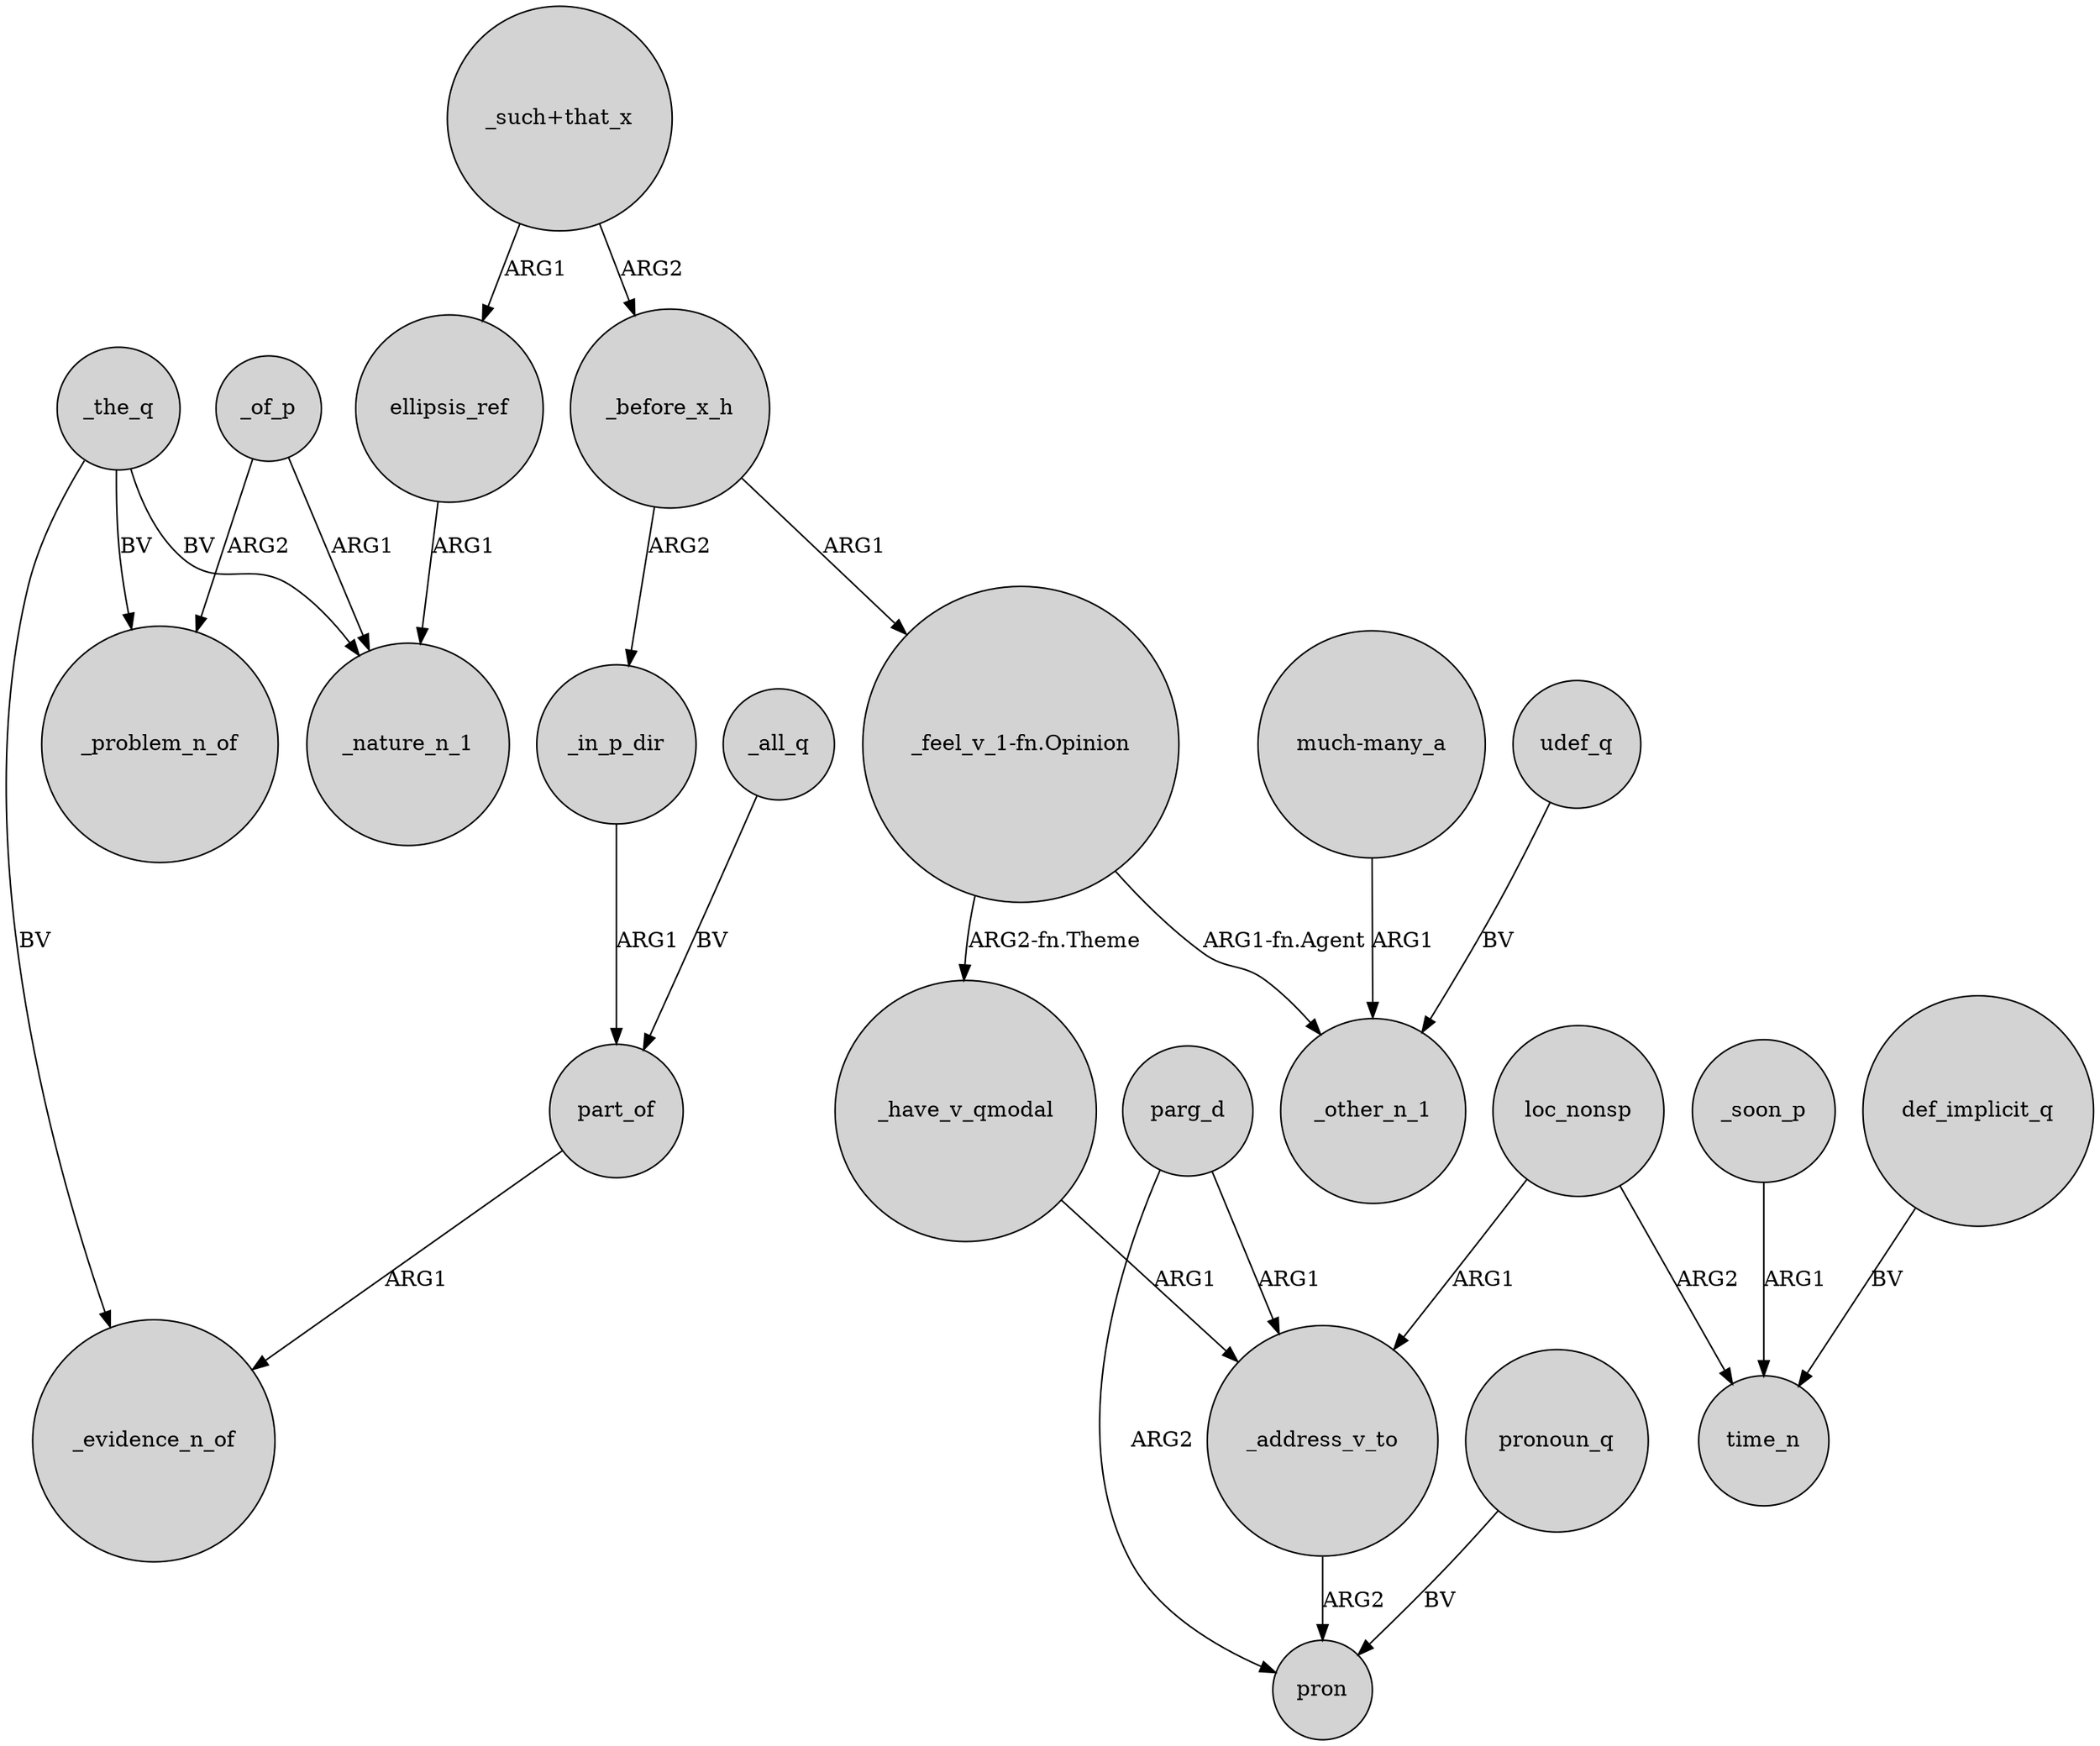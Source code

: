 digraph {
	node [shape=circle style=filled]
	_of_p -> _problem_n_of [label=ARG2]
	_all_q -> part_of [label=BV]
	loc_nonsp -> _address_v_to [label=ARG1]
	_the_q -> _evidence_n_of [label=BV]
	_the_q -> _problem_n_of [label=BV]
	_of_p -> _nature_n_1 [label=ARG1]
	parg_d -> _address_v_to [label=ARG1]
	"_feel_v_1-fn.Opinion" -> _have_v_qmodal [label="ARG2-fn.Theme"]
	part_of -> _evidence_n_of [label=ARG1]
	loc_nonsp -> time_n [label=ARG2]
	_before_x_h -> "_feel_v_1-fn.Opinion" [label=ARG1]
	parg_d -> pron [label=ARG2]
	"_such+that_x" -> ellipsis_ref [label=ARG1]
	udef_q -> _other_n_1 [label=BV]
	_address_v_to -> pron [label=ARG2]
	pronoun_q -> pron [label=BV]
	_have_v_qmodal -> _address_v_to [label=ARG1]
	"_such+that_x" -> _before_x_h [label=ARG2]
	"much-many_a" -> _other_n_1 [label=ARG1]
	_the_q -> _nature_n_1 [label=BV]
	ellipsis_ref -> _nature_n_1 [label=ARG1]
	_before_x_h -> _in_p_dir [label=ARG2]
	_soon_p -> time_n [label=ARG1]
	"_feel_v_1-fn.Opinion" -> _other_n_1 [label="ARG1-fn.Agent"]
	_in_p_dir -> part_of [label=ARG1]
	def_implicit_q -> time_n [label=BV]
}
